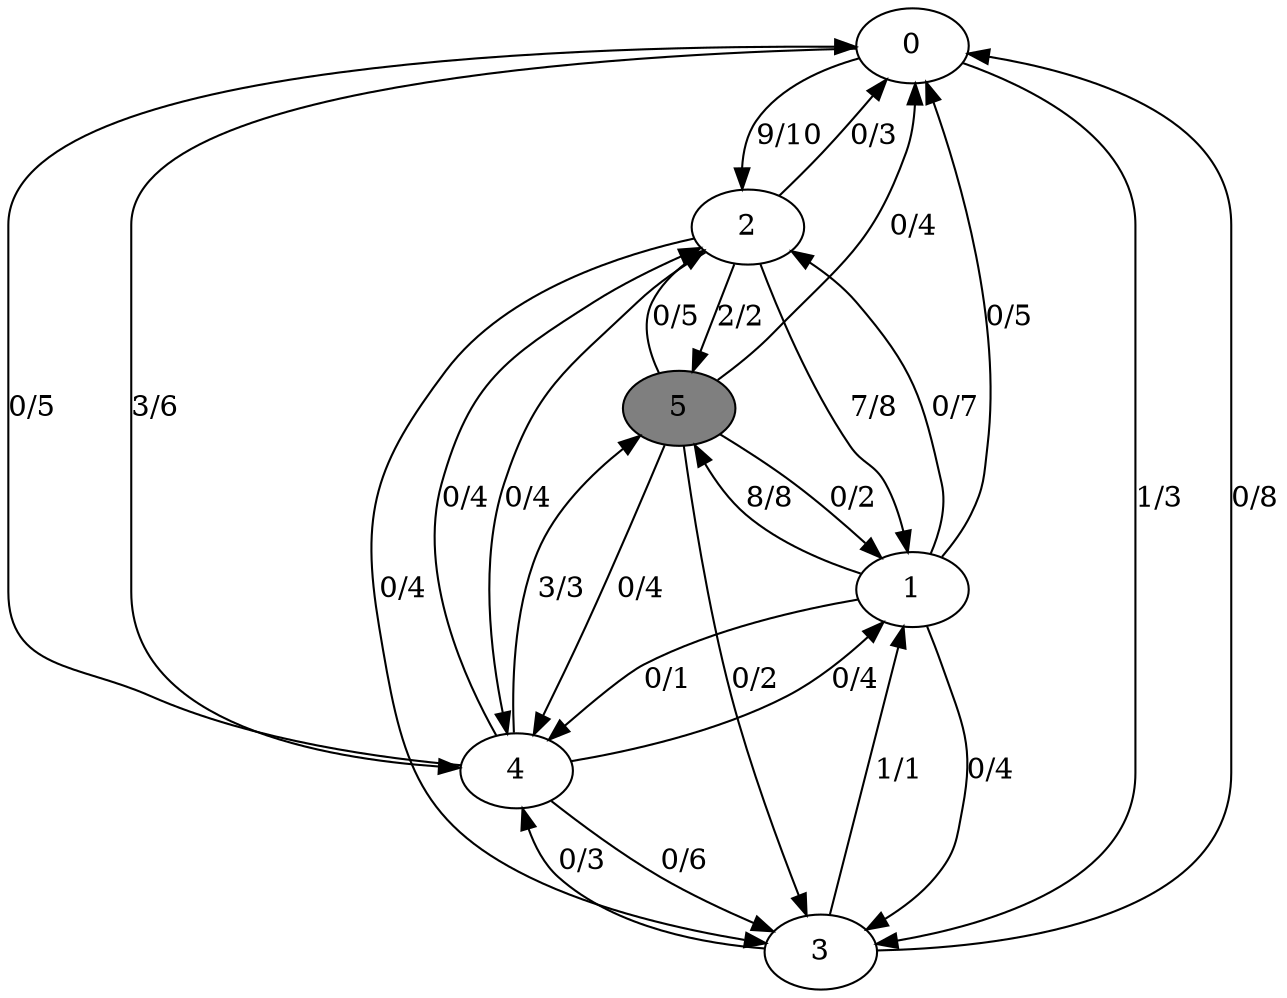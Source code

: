 digraph G {
	0[style=filled fillcolor=grey100];
	0->2[label ="9/10"] ;
	0->3[label ="1/3"] ;
	0->4[label ="3/6"] ;
	1[style=filled fillcolor=grey100];
	1->0[label ="0/5"] ;
	1->2[label ="0/7"] ;
	1->3[label ="0/4"] ;
	1->4[label ="0/1"] ;
	1->5[label ="8/8"] ;
	2[style=filled fillcolor=grey100];
	2->0[label ="0/3"] ;
	2->1[label ="7/8"] ;
	2->3[label ="0/4"] ;
	2->4[label ="0/4"] ;
	2->5[label ="2/2"] ;
	3[style=filled fillcolor=grey100];
	3->0[label ="0/8"] ;
	3->1[label ="1/1"] ;
	3->4[label ="0/3"] ;
	4[style=filled fillcolor=grey100];
	4->0[label ="0/5"] ;
	4->1[label ="0/4"] ;
	4->2[label ="0/4"] ;
	4->3[label ="0/6"] ;
	4->5[label ="3/3"] ;
	5[style=filled fillcolor=grey50];
	5->0[label ="0/4"] ;
	5->1[label ="0/2"] ;
	5->2[label ="0/5"] ;
	5->3[label ="0/2"] ;
	5->4[label ="0/4"] ;
}
